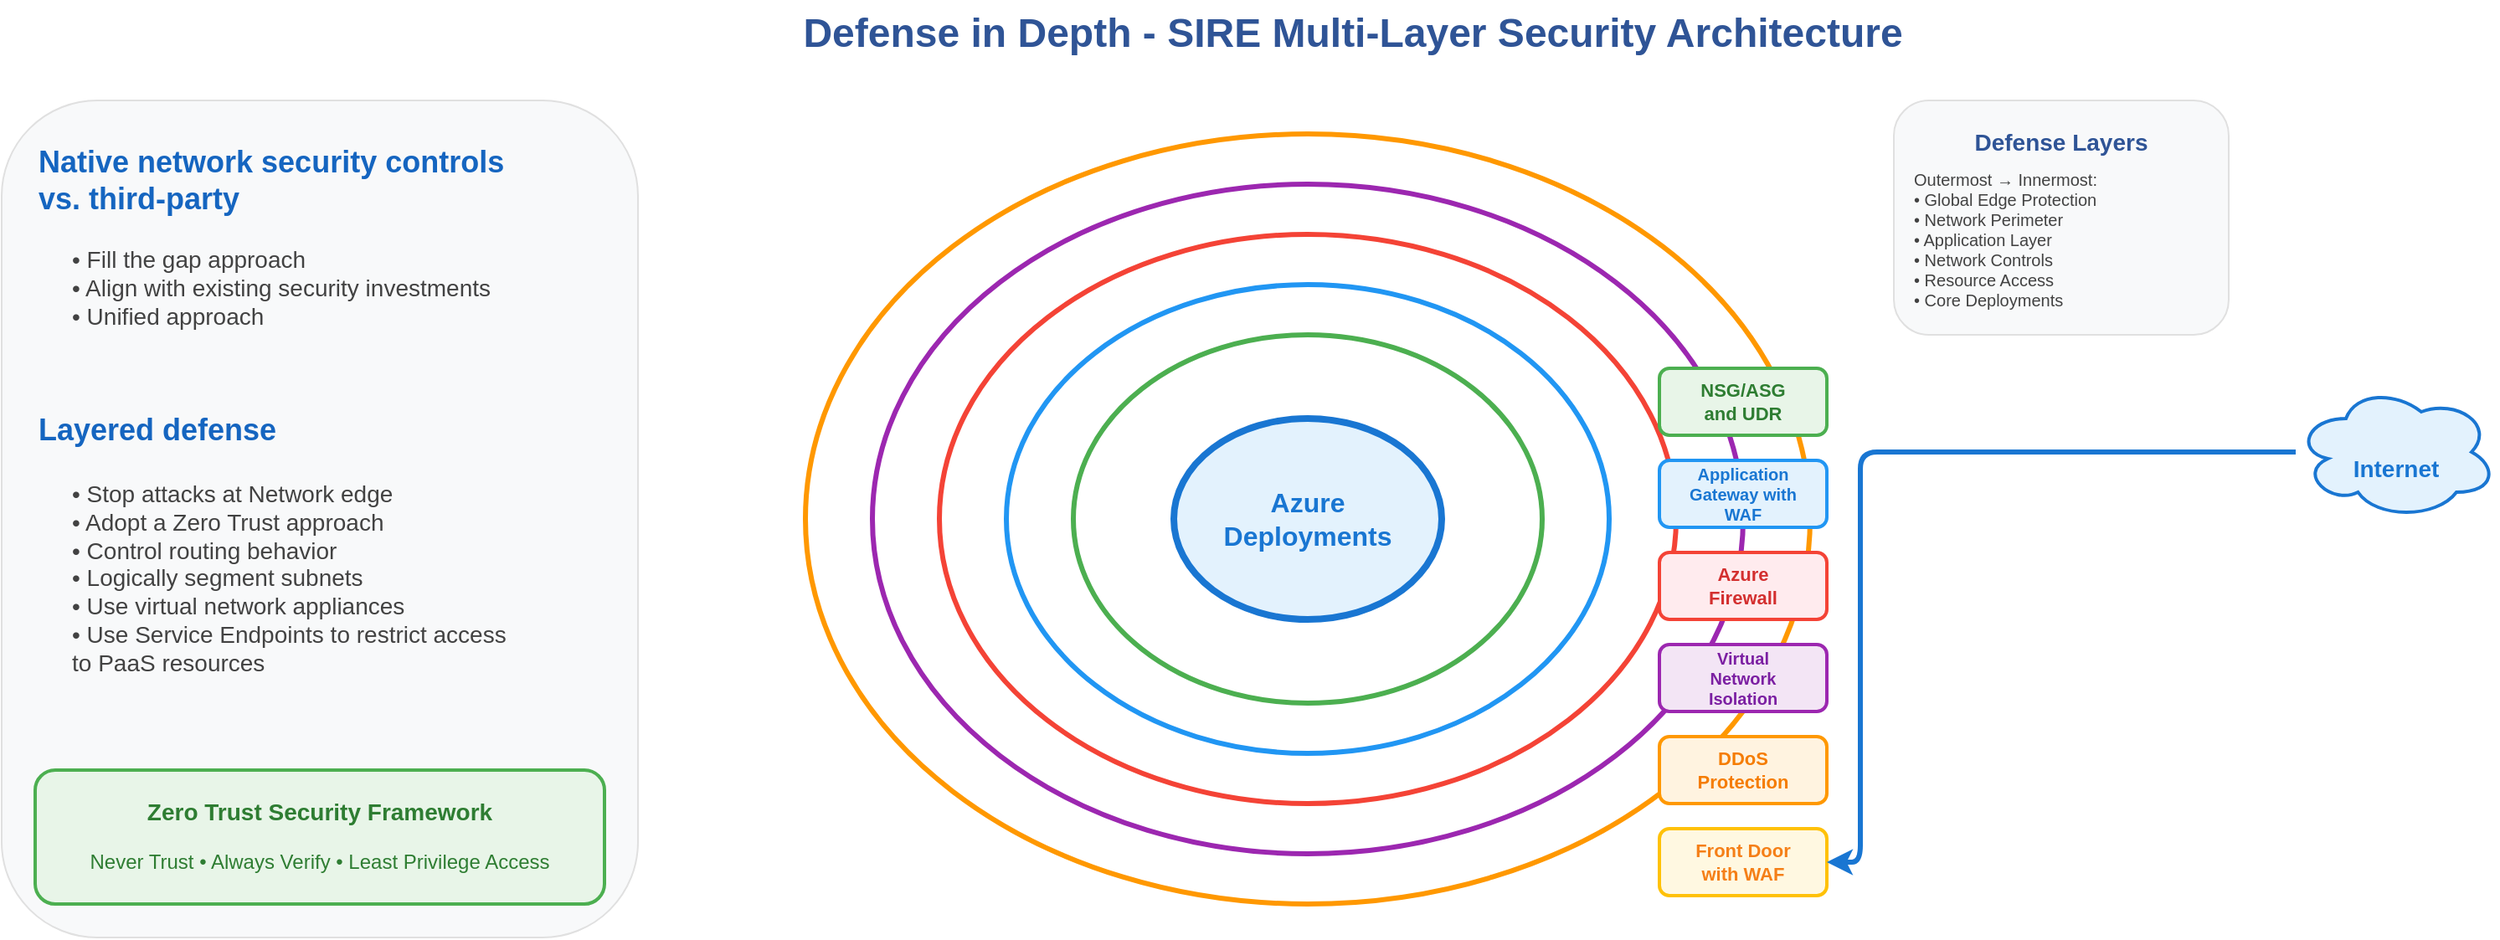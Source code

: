 <mxfile version="26.2.15">
  <diagram id="Defense-In-Depth" name="Defense in Depth">
    <mxGraphModel dx="2032" dy="828" grid="1" gridSize="10" guides="1" tooltips="1" connect="1" arrows="1" fold="1" page="1" pageScale="1" pageWidth="1654" pageHeight="1169" math="0" shadow="0">
      <root>
        <mxCell id="0" />
        <mxCell id="1" parent="0" />
        <mxCell id="title" value="Defense in Depth - SIRE Multi-Layer Security Architecture" style="text;html=1;strokeColor=none;fillColor=none;align=center;verticalAlign=middle;whiteSpace=wrap;rounded=0;fontSize=24;fontStyle=1;fontColor=#2F5496;" parent="1" vertex="1">
          <mxGeometry x="327" y="20" width="1000" height="40" as="geometry" />
        </mxCell>
        <mxCell id="concepts-section" value="" style="rounded=1;whiteSpace=wrap;html=1;fillColor=#F8F9FA;strokeColor=#E0E0E0;strokeWidth=1;" parent="1" vertex="1">
          <mxGeometry x="20" y="80" width="380" height="500" as="geometry" />
        </mxCell>
        <mxCell id="native-title" value="Native network security controls&#xa;vs. third-party" style="text;html=1;strokeColor=none;fillColor=none;align=left;verticalAlign=top;whiteSpace=wrap;rounded=0;fontSize=18;fontStyle=1;fontColor=#1565C0;" parent="1" vertex="1">
          <mxGeometry x="40" y="100" width="340" height="50" as="geometry" />
        </mxCell>
        <mxCell id="native-benefits" value="• Fill the gap approach&#xa;• Align with existing security investments&#xa;• Unified approach" style="text;html=1;strokeColor=none;fillColor=none;align=left;verticalAlign=top;whiteSpace=wrap;rounded=0;fontSize=14;fontColor=#424242;" parent="1" vertex="1">
          <mxGeometry x="60" y="160" width="320" height="80" as="geometry" />
        </mxCell>
        <mxCell id="layered-title" value="Layered defense" style="text;html=1;strokeColor=none;fillColor=none;align=left;verticalAlign=top;whiteSpace=wrap;rounded=0;fontSize=18;fontStyle=1;fontColor=#1565C0;" parent="1" vertex="1">
          <mxGeometry x="40" y="260" width="200" height="30" as="geometry" />
        </mxCell>
        <mxCell id="layered-benefits" value="• Stop attacks at Network edge&#xa;• Adopt a Zero Trust approach&#xa;• Control routing behavior&#xa;• Logically segment subnets&#xa;• Use virtual network appliances&#xa;• Use Service Endpoints to restrict access&#xa;  to PaaS resources" style="text;html=1;strokeColor=none;fillColor=none;align=left;verticalAlign=top;whiteSpace=wrap;rounded=0;fontSize=14;fontColor=#424242;" parent="1" vertex="1">
          <mxGeometry x="60" y="300" width="320" height="160" as="geometry" />
        </mxCell>
        <mxCell id="zero-trust-box" value="" style="rounded=1;whiteSpace=wrap;html=1;fillColor=#E8F5E8;strokeColor=#4CAF50;strokeWidth=2;" parent="1" vertex="1">
          <mxGeometry x="40" y="480" width="340" height="80" as="geometry" />
        </mxCell>
        <mxCell id="zero-trust-title" value="Zero Trust Security Framework" style="text;html=1;strokeColor=none;fillColor=none;align=center;verticalAlign=top;whiteSpace=wrap;rounded=0;fontSize=14;fontStyle=1;fontColor=#2E7D32;" parent="1" vertex="1">
          <mxGeometry x="50" y="490" width="320" height="20" as="geometry" />
        </mxCell>
        <mxCell id="zero-trust-principles" value="Never Trust • Always Verify • Least Privilege Access" style="text;html=1;strokeColor=none;fillColor=none;align=center;verticalAlign=middle;whiteSpace=wrap;rounded=0;fontSize=12;fontColor=#2E7D32;" parent="1" vertex="1">
          <mxGeometry x="50" y="520" width="320" height="30" as="geometry" />
        </mxCell>
        <mxCell id="ring6" value="" style="ellipse;whiteSpace=wrap;html=1;fillColor=none;strokeColor=#FF9800;strokeWidth=3;" parent="1" vertex="1">
          <mxGeometry x="500" y="100" width="600" height="460" as="geometry" />
        </mxCell>
        <mxCell id="ring5" value="" style="ellipse;whiteSpace=wrap;html=1;fillColor=none;strokeColor=#9C27B0;strokeWidth=3;" parent="1" vertex="1">
          <mxGeometry x="540" y="130" width="520" height="400" as="geometry" />
        </mxCell>
        <mxCell id="ring4" value="" style="ellipse;whiteSpace=wrap;html=1;fillColor=none;strokeColor=#F44336;strokeWidth=3;" parent="1" vertex="1">
          <mxGeometry x="580" y="160" width="440" height="340" as="geometry" />
        </mxCell>
        <mxCell id="ring3" value="" style="ellipse;whiteSpace=wrap;html=1;fillColor=none;strokeColor=#2196F3;strokeWidth=3;" parent="1" vertex="1">
          <mxGeometry x="620" y="190" width="360" height="280" as="geometry" />
        </mxCell>
        <mxCell id="ring2" value="" style="ellipse;whiteSpace=wrap;html=1;fillColor=none;strokeColor=#4CAF50;strokeWidth=3;" parent="1" vertex="1">
          <mxGeometry x="660" y="220" width="280" height="220" as="geometry" />
        </mxCell>
        <mxCell id="core" value="" style="ellipse;whiteSpace=wrap;html=1;fillColor=#E3F2FD;strokeColor=#1976D2;strokeWidth=4;" parent="1" vertex="1">
          <mxGeometry x="720" y="270" width="160" height="120" as="geometry" />
        </mxCell>
        <mxCell id="core-label" value="Azure&#xa;Deployments" style="text;html=1;strokeColor=none;fillColor=none;align=center;verticalAlign=middle;whiteSpace=wrap;rounded=0;fontSize=16;fontStyle=1;fontColor=#1976D2;" parent="1" vertex="1">
          <mxGeometry x="760" y="315" width="80" height="30" as="geometry" />
        </mxCell>
        <mxCell id="internet" value="" style="ellipse;shape=cloud;whiteSpace=wrap;html=1;fillColor=#E3F2FD;strokeColor=#1976D2;strokeWidth=2;" parent="1" vertex="1">
          <mxGeometry x="1390" y="250" width="120" height="80" as="geometry" />
        </mxCell>
        <mxCell id="internet-label" value="Internet" style="text;html=1;strokeColor=none;fillColor=none;align=center;verticalAlign=middle;whiteSpace=wrap;rounded=0;fontSize=14;fontStyle=1;fontColor=#1976D2;" parent="1" vertex="1">
          <mxGeometry x="1415" y="290" width="70" height="20" as="geometry" />
        </mxCell>
        <mxCell id="nsg-icon" value="" style="rounded=1;whiteSpace=wrap;html=1;fillColor=#E8F5E8;strokeColor=#4CAF50;strokeWidth=2;" parent="1" vertex="1">
          <mxGeometry x="1010" y="240" width="100" height="40" as="geometry" />
        </mxCell>
        <mxCell id="nsg-label" value="NSG/ASG&#xa;and UDR" style="text;html=1;strokeColor=none;fillColor=none;align=center;verticalAlign=middle;whiteSpace=wrap;rounded=0;fontSize=11;fontStyle=1;fontColor=#2E7D32;" parent="1" vertex="1">
          <mxGeometry x="1020" y="250" width="80" height="20" as="geometry" />
        </mxCell>
        <mxCell id="appgw-icon" value="" style="rounded=1;whiteSpace=wrap;html=1;fillColor=#E3F2FD;strokeColor=#2196F3;strokeWidth=2;" parent="1" vertex="1">
          <mxGeometry x="1010" y="295" width="100" height="40" as="geometry" />
        </mxCell>
        <mxCell id="appgw-label" value="Application&#xa;Gateway with WAF" style="text;html=1;strokeColor=none;fillColor=none;align=center;verticalAlign=middle;whiteSpace=wrap;rounded=0;fontSize=10;fontStyle=1;fontColor=#1976D2;" parent="1" vertex="1">
          <mxGeometry x="1020" y="300" width="80" height="30" as="geometry" />
        </mxCell>
        <mxCell id="firewall-icon" value="" style="rounded=1;whiteSpace=wrap;html=1;fillColor=#FFEBEE;strokeColor=#F44336;strokeWidth=2;" parent="1" vertex="1">
          <mxGeometry x="1010" y="350" width="100" height="40" as="geometry" />
        </mxCell>
        <mxCell id="firewall-label" value="Azure&#xa;Firewall" style="text;html=1;strokeColor=none;fillColor=none;align=center;verticalAlign=middle;whiteSpace=wrap;rounded=0;fontSize=11;fontStyle=1;fontColor=#D32F2F;" parent="1" vertex="1">
          <mxGeometry x="1020" y="360" width="80" height="20" as="geometry" />
        </mxCell>
        <mxCell id="vnet-icon" value="" style="rounded=1;whiteSpace=wrap;html=1;fillColor=#F3E5F5;strokeColor=#9C27B0;strokeWidth=2;" parent="1" vertex="1">
          <mxGeometry x="1010" y="405" width="100" height="40" as="geometry" />
        </mxCell>
        <mxCell id="vnet-label" value="Virtual&#xa;Network Isolation" style="text;html=1;strokeColor=none;fillColor=none;align=center;verticalAlign=middle;whiteSpace=wrap;rounded=0;fontSize=10;fontStyle=1;fontColor=#7B1FA2;" parent="1" vertex="1">
          <mxGeometry x="1020" y="410" width="80" height="30" as="geometry" />
        </mxCell>
        <mxCell id="ddos-icon" value="" style="rounded=1;whiteSpace=wrap;html=1;fillColor=#FFF3E0;strokeColor=#FF9800;strokeWidth=2;" parent="1" vertex="1">
          <mxGeometry x="1010" y="460" width="100" height="40" as="geometry" />
        </mxCell>
        <mxCell id="ddos-label" value="DDoS&#xa;Protection" style="text;html=1;strokeColor=none;fillColor=none;align=center;verticalAlign=middle;whiteSpace=wrap;rounded=0;fontSize=11;fontStyle=1;fontColor=#F57C00;" parent="1" vertex="1">
          <mxGeometry x="1020" y="470" width="80" height="20" as="geometry" />
        </mxCell>
        <mxCell id="frontdoor-icon" value="" style="rounded=1;whiteSpace=wrap;html=1;fillColor=#FFF8E1;strokeColor=#FFC107;strokeWidth=2;" parent="1" vertex="1">
          <mxGeometry x="1010" y="515" width="100" height="40" as="geometry" />
        </mxCell>
        <mxCell id="frontdoor-label" value="Front Door&#xa;with WAF" style="text;html=1;strokeColor=none;fillColor=none;align=center;verticalAlign=middle;whiteSpace=wrap;rounded=0;fontSize=11;fontStyle=1;fontColor=#F57F17;" parent="1" vertex="1">
          <mxGeometry x="1020" y="525" width="80" height="20" as="geometry" />
        </mxCell>
        <mxCell id="internet-arrow" value="" style="endArrow=classic;html=1;strokeColor=#1976D2;strokeWidth=3;entryX=1;entryY=0.5;exitX=0;exitY=0.5;" parent="1" source="internet" target="frontdoor-icon" edge="1">
          <mxGeometry width="50" height="50" relative="1" as="geometry">
            <mxPoint x="1150" y="290" as="sourcePoint" />
            <mxPoint x="1120" y="535" as="targetPoint" />
            <Array as="points">
              <mxPoint x="1130" y="290" />
              <mxPoint x="1130" y="535" />
            </Array>
          </mxGeometry>
        </mxCell>
        <mxCell id="legend-box" value="" style="rounded=1;whiteSpace=wrap;html=1;fillColor=#F8F9FA;strokeColor=#E0E0E0;strokeWidth=1;" parent="1" vertex="1">
          <mxGeometry x="1150" y="80" width="200" height="140" as="geometry" />
        </mxCell>
        <mxCell id="legend-title" value="Defense Layers" style="text;html=1;strokeColor=none;fillColor=none;align=center;verticalAlign=top;whiteSpace=wrap;rounded=0;fontSize=14;fontStyle=1;fontColor=#2F5496;" parent="1" vertex="1">
          <mxGeometry x="1170" y="90" width="160" height="20" as="geometry" />
        </mxCell>
        <mxCell id="legend-content" value="Outermost → Innermost:&#xa;• Global Edge Protection&#xa;• Network Perimeter&#xa;• Application Layer&#xa;• Network Controls&#xa;• Resource Access&#xa;• Core Deployments" style="text;html=1;strokeColor=none;fillColor=none;align=left;verticalAlign=top;whiteSpace=wrap;rounded=0;fontSize=10;fontColor=#424242;" parent="1" vertex="1">
          <mxGeometry x="1160" y="115" width="180" height="95" as="geometry" />
        </mxCell>
      </root>
    </mxGraphModel>
  </diagram>
</mxfile>
